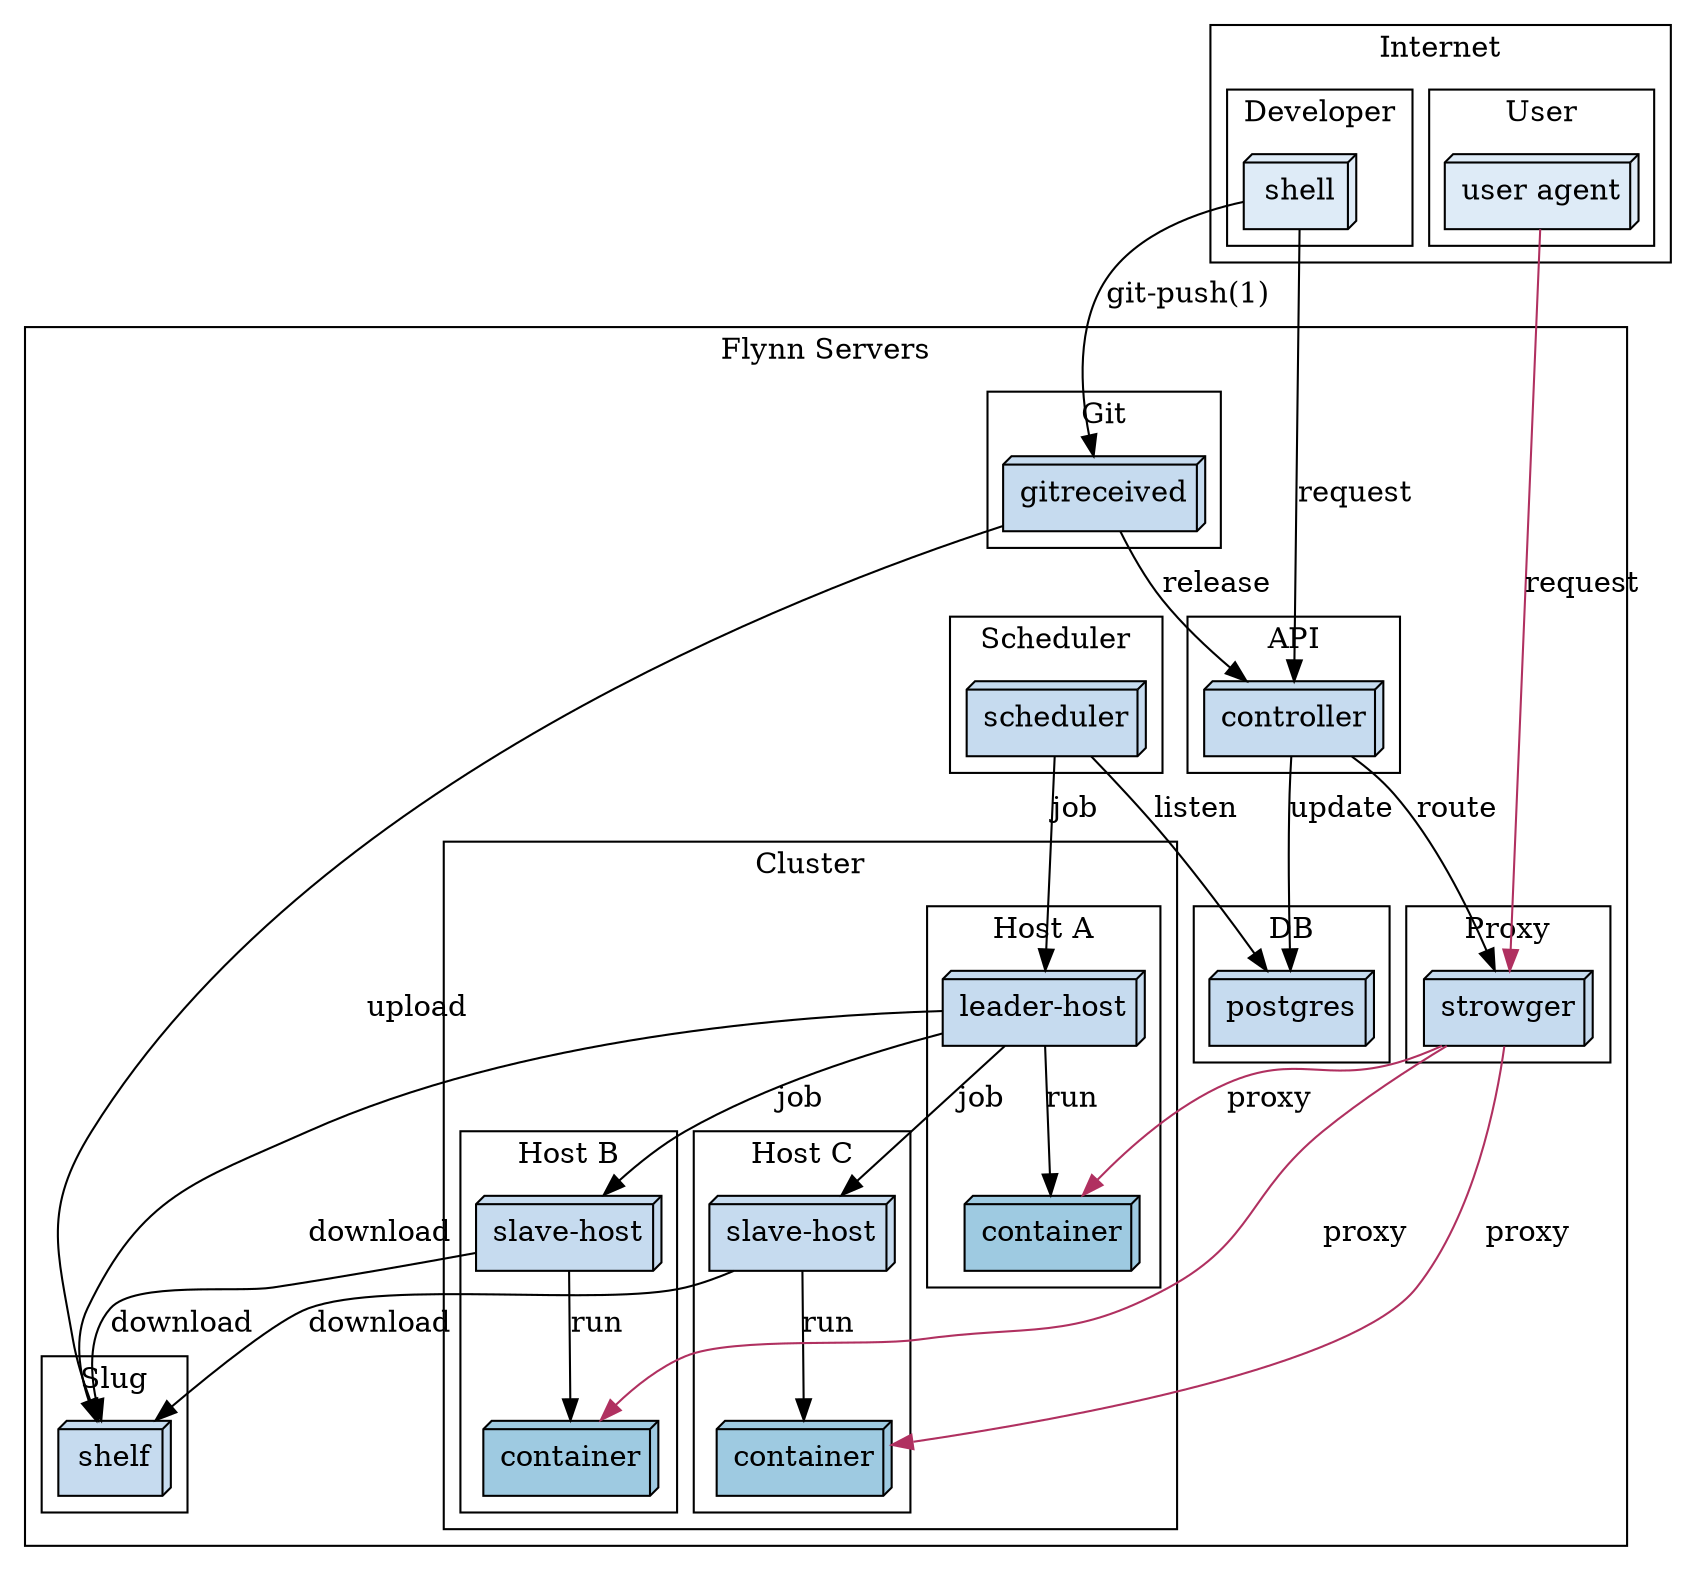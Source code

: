 digraph G {
  subgraph cluster0 {
    subgraph cluster0 {
      subgraph cluster0 {
        label="Host A";
        node[shape="box3d",colorscheme="blues8",style="filled"];
        hostA[fillcolor="3",label="leader-host"];
        containerA[label="container",fillcolor="4"];
        hostA -> containerA[label="run"];
      }
      subgraph cluster1 {
        label="Host B";
        node[shape="box3d",colorscheme="blues8",style="filled"];
        hostB[fillcolor="3",label="slave-host"];
        containerB[label="container",fillcolor="4"];
        hostB -> containerB[label="run"];
      }
      subgraph cluster2 {
        label="Host C";
        node[shape="box3d",colorscheme="blues8",style="filled"];
        hostC[fillcolor="3",label="slave-host"];
        containerC[label="container",fillcolor="4"];
        hostC -> containerC[label="run"];
      }
      label="Cluster";
    }
    subgraph cluster1 {
      label="Git";
      node[shape="box3d",colorscheme="blues8",style="filled"];
      gitreceived[fillcolor="3"];
    }
    subgraph cluster2 {
      label="Slug";
      node[shape="box3d",colorscheme="blues8",style="filled"];
      shelf[fillcolor="3"];
    }
    subgraph cluster3 {
      label="API";
      node[shape="box3d",colorscheme="blues8",style="filled"];
      controller[fillcolor="3"];
    }
    subgraph cluster4 {
      label="Scheduler";
      node[shape="box3d",colorscheme="blues8",style="filled"];
      scheduler[fillcolor="3"];
    }
    subgraph cluster5 {
      label="Proxy";
      node[shape="box3d",colorscheme="blues8",style="filled"];
      strowger[fillcolor="3"];
    }
    subgraph cluster6 {
      label="DB";
      node[shape="box3d",colorscheme="blues8",style="filled"];
      postgres[fillcolor="3"];
    }
    label="Flynn Servers";
  }
  subgraph cluster1 {
    subgraph cluster0 {
      label="Developer";
      node[shape="box3d",colorscheme="blues8",style="filled"];
      shell[fillcolor="2",label="shell"];
    }
    subgraph cluster1 {
      label="User";
      node[shape="box3d",colorscheme="blues8",style="filled"];
      userAgent[fillcolor="2",label="user agent"];
    }
    label="Internet";
  }
  node[shape="box3d",colorscheme="blues8",style="filled"];
  shell;
  gitreceived;
  controller;
  shelf;
  strowger;
  postgres;
  scheduler;
  hostA;
  hostB;
  hostC;
  userAgent;
  containerA;
  containerB;
  containerC;
  shell -> gitreceived[label="git-push(1)"];
  shell -> controller[label="request"];
  gitreceived -> shelf[label="upload"];
  gitreceived -> controller[label="release"];
  controller -> strowger[label="route"];
  controller -> postgres[label="update"];
  scheduler -> postgres[label="listen"];
  scheduler -> hostA[label="job"];
  hostA -> hostB[label="job"];
  hostA -> hostC[label="job"];
  userAgent -> strowger[label="request",color="maroon"];
  strowger -> containerA[label="proxy",color="maroon"];
  strowger -> containerB[label="proxy",color="maroon"];
  strowger -> containerC[label="proxy",color="maroon"];
  hostA -> shelf[label="download"];
  hostB -> shelf[label="download"];
  hostC -> shelf[label="download"];
}

